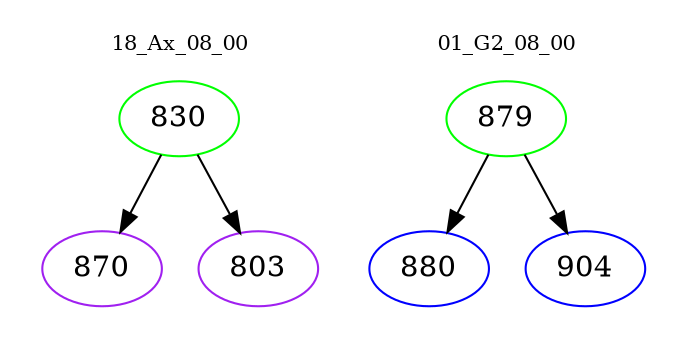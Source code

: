 digraph{
subgraph cluster_0 {
color = white
label = "18_Ax_08_00";
fontsize=10;
T0_830 [label="830", color="green"]
T0_830 -> T0_870 [color="black"]
T0_870 [label="870", color="purple"]
T0_830 -> T0_803 [color="black"]
T0_803 [label="803", color="purple"]
}
subgraph cluster_1 {
color = white
label = "01_G2_08_00";
fontsize=10;
T1_879 [label="879", color="green"]
T1_879 -> T1_880 [color="black"]
T1_880 [label="880", color="blue"]
T1_879 -> T1_904 [color="black"]
T1_904 [label="904", color="blue"]
}
}

